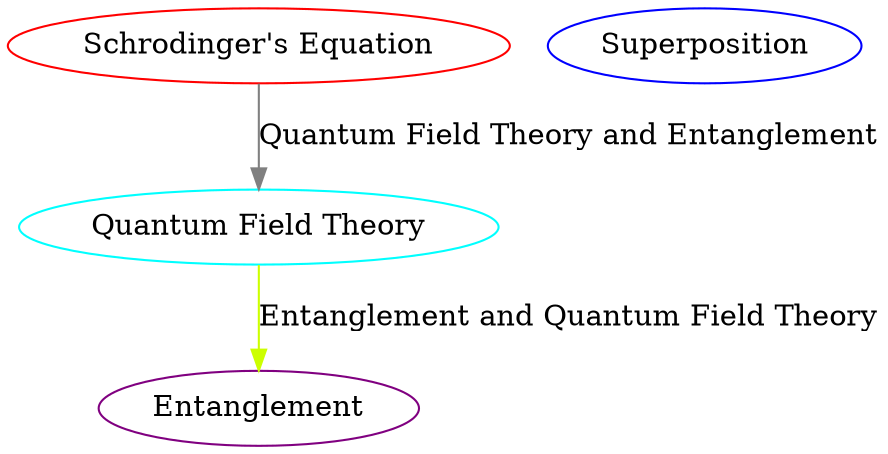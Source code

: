 // Knowledge Graph
digraph {
	1 [label="Schrodinger's Equation" color="#FF0000"]
	2 [label="Quantum Field Theory" color="#00FFFF"]
	3 [label=Entanglement color="#800080"]
	4 [label=Superposition color="#0000FF"]
	1 -> 2 [label="Quantum Field Theory and Entanglement" color="#808080"]
	2 -> 3 [label="Entanglement and Quantum Field Theory" color="#CCFF00"]
}
